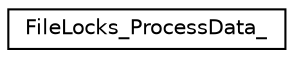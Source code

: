 digraph "Graphical Class Hierarchy"
{
  edge [fontname="Helvetica",fontsize="10",labelfontname="Helvetica",labelfontsize="10"];
  node [fontname="Helvetica",fontsize="10",shape=record];
  rankdir="LR";
  Node0 [label="FileLocks_ProcessData_",height=0.2,width=0.4,color="black", fillcolor="white", style="filled",URL="$structFileLocks__ProcessData__.html"];
}
